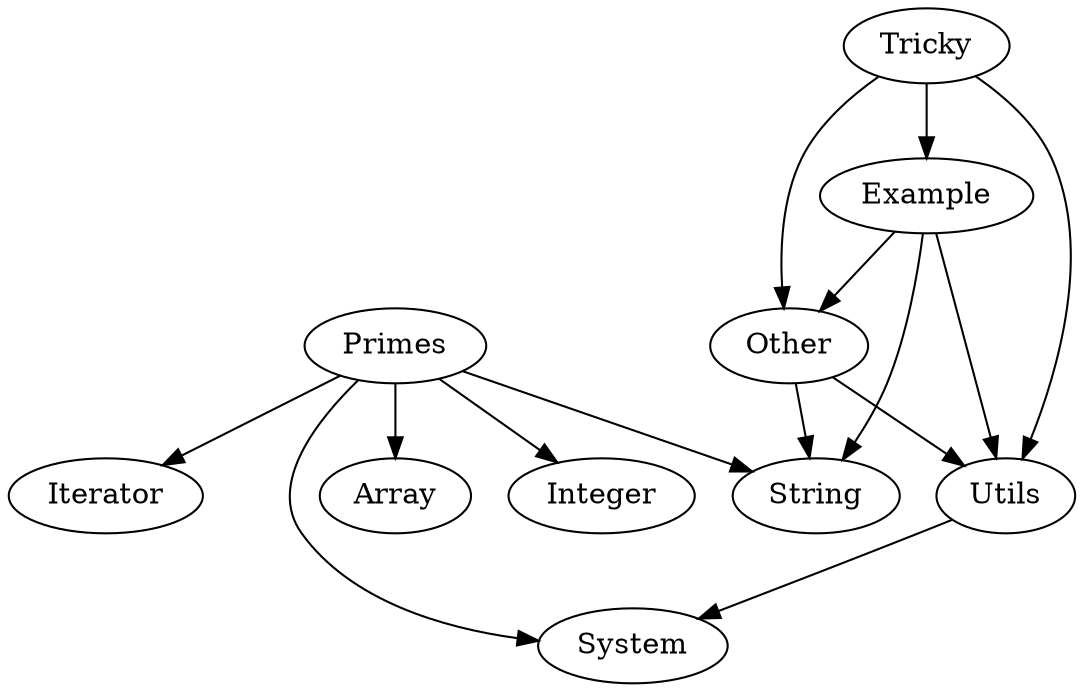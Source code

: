 digraph G {
Primes -> Array
Primes -> Integer
Primes -> Iterator
Primes -> String
Primes -> System
Utils -> System
Other -> Utils
Other -> String
Example -> Utils
Example -> String
Example -> Other
Tricky -> Utils
Tricky -> Example
Tricky -> Other
}